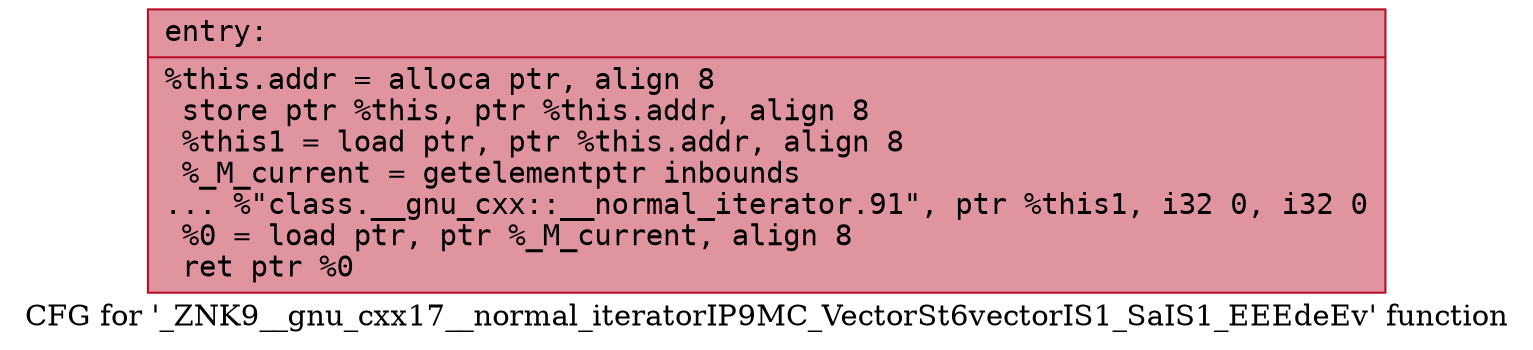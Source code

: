 digraph "CFG for '_ZNK9__gnu_cxx17__normal_iteratorIP9MC_VectorSt6vectorIS1_SaIS1_EEEdeEv' function" {
	label="CFG for '_ZNK9__gnu_cxx17__normal_iteratorIP9MC_VectorSt6vectorIS1_SaIS1_EEEdeEv' function";

	Node0x55dab481c6c0 [shape=record,color="#b70d28ff", style=filled, fillcolor="#b70d2870" fontname="Courier",label="{entry:\l|  %this.addr = alloca ptr, align 8\l  store ptr %this, ptr %this.addr, align 8\l  %this1 = load ptr, ptr %this.addr, align 8\l  %_M_current = getelementptr inbounds\l... %\"class.__gnu_cxx::__normal_iterator.91\", ptr %this1, i32 0, i32 0\l  %0 = load ptr, ptr %_M_current, align 8\l  ret ptr %0\l}"];
}
